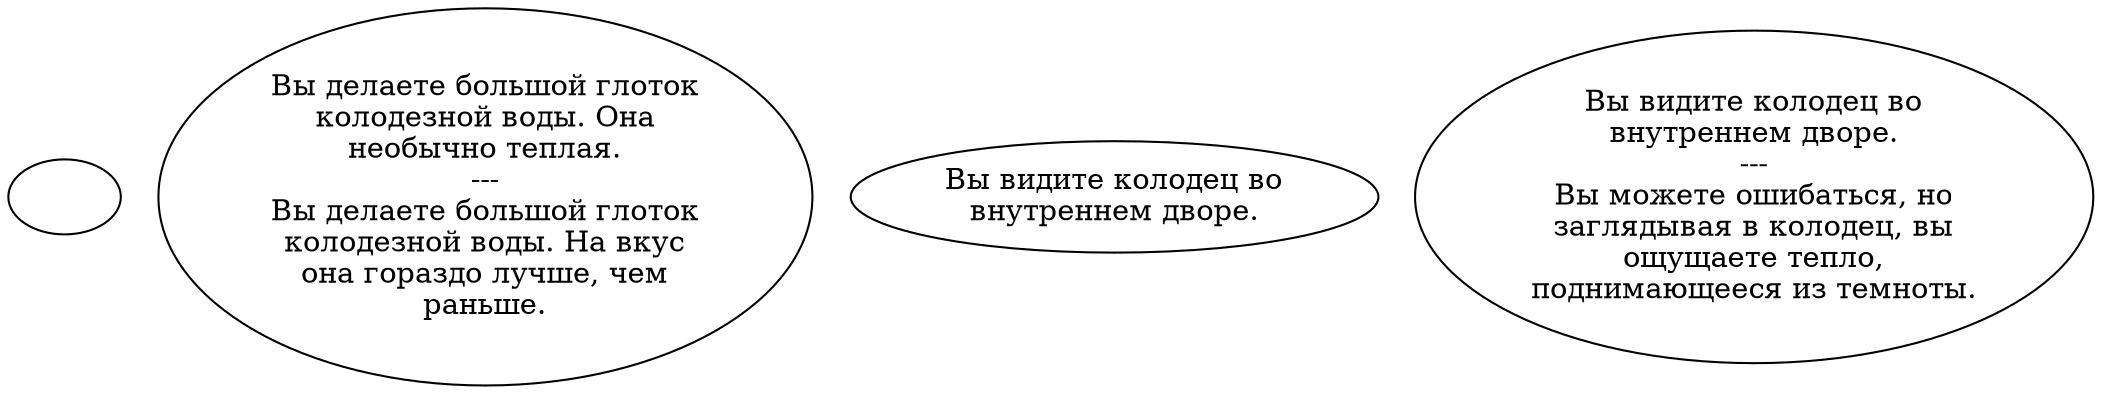 digraph viwell {
  "start" [style=filled       fillcolor="#FFFFFF"       color="#000000"]
  "start" [label=""]
  "use_p_proc" [style=filled       fillcolor="#FFFFFF"       color="#000000"]
  "use_p_proc" [label="Вы делаете большой глоток\nколодезной воды. Она\nнеобычно теплая.\n---\nВы делаете большой глоток\nколодезной воды. На вкус\nона гораздо лучше, чем\nраньше."]
  "look_at_p_proc" [style=filled       fillcolor="#FFFFFF"       color="#000000"]
  "look_at_p_proc" [label="Вы видите колодец во\nвнутреннем дворе."]
  "description_p_proc" [style=filled       fillcolor="#FFFFFF"       color="#000000"]
  "description_p_proc" [label="Вы видите колодец во\nвнутреннем дворе.\n---\nВы можете ошибаться, но\nзаглядывая в колодец, вы\nощущаете тепло,\nподнимающееся из темноты."]
}